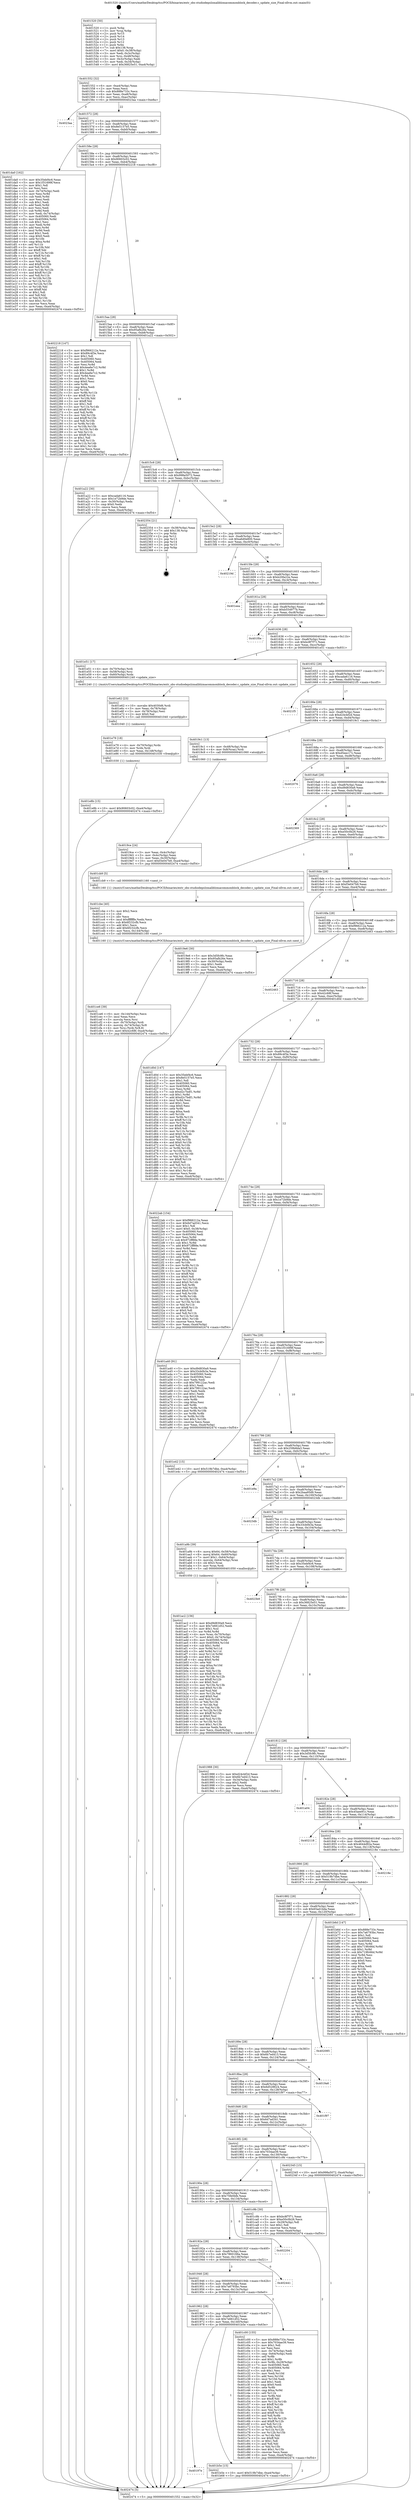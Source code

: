 digraph "0x401520" {
  label = "0x401520 (/mnt/c/Users/mathe/Desktop/tcc/POCII/binaries/extr_obs-studiodepslzmaliblzmacommonblock_decoder.c_update_size_Final-ollvm.out::main(0))"
  labelloc = "t"
  node[shape=record]

  Entry [label="",width=0.3,height=0.3,shape=circle,fillcolor=black,style=filled]
  "0x401552" [label="{
     0x401552 [32]\l
     | [instrs]\l
     &nbsp;&nbsp;0x401552 \<+6\>: mov -0xa4(%rbp),%eax\l
     &nbsp;&nbsp;0x401558 \<+2\>: mov %eax,%ecx\l
     &nbsp;&nbsp;0x40155a \<+6\>: sub $0x888e733c,%ecx\l
     &nbsp;&nbsp;0x401560 \<+6\>: mov %eax,-0xa8(%rbp)\l
     &nbsp;&nbsp;0x401566 \<+6\>: mov %ecx,-0xac(%rbp)\l
     &nbsp;&nbsp;0x40156c \<+6\>: je 00000000004023aa \<main+0xe8a\>\l
  }"]
  "0x4023aa" [label="{
     0x4023aa\l
  }", style=dashed]
  "0x401572" [label="{
     0x401572 [28]\l
     | [instrs]\l
     &nbsp;&nbsp;0x401572 \<+5\>: jmp 0000000000401577 \<main+0x57\>\l
     &nbsp;&nbsp;0x401577 \<+6\>: mov -0xa8(%rbp),%eax\l
     &nbsp;&nbsp;0x40157d \<+5\>: sub $0x8e5157e5,%eax\l
     &nbsp;&nbsp;0x401582 \<+6\>: mov %eax,-0xb0(%rbp)\l
     &nbsp;&nbsp;0x401588 \<+6\>: je 0000000000401da0 \<main+0x880\>\l
  }"]
  Exit [label="",width=0.3,height=0.3,shape=circle,fillcolor=black,style=filled,peripheries=2]
  "0x401da0" [label="{
     0x401da0 [162]\l
     | [instrs]\l
     &nbsp;&nbsp;0x401da0 \<+5\>: mov $0x35ebf4c6,%eax\l
     &nbsp;&nbsp;0x401da5 \<+5\>: mov $0x1f31699f,%ecx\l
     &nbsp;&nbsp;0x401daa \<+2\>: mov $0x1,%dl\l
     &nbsp;&nbsp;0x401dac \<+2\>: xor %esi,%esi\l
     &nbsp;&nbsp;0x401dae \<+3\>: mov -0x74(%rbp),%edi\l
     &nbsp;&nbsp;0x401db1 \<+3\>: mov %esi,%r8d\l
     &nbsp;&nbsp;0x401db4 \<+3\>: sub %edi,%r8d\l
     &nbsp;&nbsp;0x401db7 \<+2\>: mov %esi,%edi\l
     &nbsp;&nbsp;0x401db9 \<+3\>: sub $0x1,%edi\l
     &nbsp;&nbsp;0x401dbc \<+3\>: add %edi,%r8d\l
     &nbsp;&nbsp;0x401dbf \<+2\>: mov %esi,%edi\l
     &nbsp;&nbsp;0x401dc1 \<+3\>: sub %r8d,%edi\l
     &nbsp;&nbsp;0x401dc4 \<+3\>: mov %edi,-0x74(%rbp)\l
     &nbsp;&nbsp;0x401dc7 \<+7\>: mov 0x405060,%edi\l
     &nbsp;&nbsp;0x401dce \<+8\>: mov 0x405064,%r8d\l
     &nbsp;&nbsp;0x401dd6 \<+3\>: sub $0x1,%esi\l
     &nbsp;&nbsp;0x401dd9 \<+3\>: mov %edi,%r9d\l
     &nbsp;&nbsp;0x401ddc \<+3\>: add %esi,%r9d\l
     &nbsp;&nbsp;0x401ddf \<+4\>: imul %r9d,%edi\l
     &nbsp;&nbsp;0x401de3 \<+3\>: and $0x1,%edi\l
     &nbsp;&nbsp;0x401de6 \<+3\>: cmp $0x0,%edi\l
     &nbsp;&nbsp;0x401de9 \<+4\>: sete %r10b\l
     &nbsp;&nbsp;0x401ded \<+4\>: cmp $0xa,%r8d\l
     &nbsp;&nbsp;0x401df1 \<+4\>: setl %r11b\l
     &nbsp;&nbsp;0x401df5 \<+3\>: mov %r10b,%bl\l
     &nbsp;&nbsp;0x401df8 \<+3\>: xor $0xff,%bl\l
     &nbsp;&nbsp;0x401dfb \<+3\>: mov %r11b,%r14b\l
     &nbsp;&nbsp;0x401dfe \<+4\>: xor $0xff,%r14b\l
     &nbsp;&nbsp;0x401e02 \<+3\>: xor $0x1,%dl\l
     &nbsp;&nbsp;0x401e05 \<+3\>: mov %bl,%r15b\l
     &nbsp;&nbsp;0x401e08 \<+4\>: and $0xff,%r15b\l
     &nbsp;&nbsp;0x401e0c \<+3\>: and %dl,%r10b\l
     &nbsp;&nbsp;0x401e0f \<+3\>: mov %r14b,%r12b\l
     &nbsp;&nbsp;0x401e12 \<+4\>: and $0xff,%r12b\l
     &nbsp;&nbsp;0x401e16 \<+3\>: and %dl,%r11b\l
     &nbsp;&nbsp;0x401e19 \<+3\>: or %r10b,%r15b\l
     &nbsp;&nbsp;0x401e1c \<+3\>: or %r11b,%r12b\l
     &nbsp;&nbsp;0x401e1f \<+3\>: xor %r12b,%r15b\l
     &nbsp;&nbsp;0x401e22 \<+3\>: or %r14b,%bl\l
     &nbsp;&nbsp;0x401e25 \<+3\>: xor $0xff,%bl\l
     &nbsp;&nbsp;0x401e28 \<+3\>: or $0x1,%dl\l
     &nbsp;&nbsp;0x401e2b \<+2\>: and %dl,%bl\l
     &nbsp;&nbsp;0x401e2d \<+3\>: or %bl,%r15b\l
     &nbsp;&nbsp;0x401e30 \<+4\>: test $0x1,%r15b\l
     &nbsp;&nbsp;0x401e34 \<+3\>: cmovne %ecx,%eax\l
     &nbsp;&nbsp;0x401e37 \<+6\>: mov %eax,-0xa4(%rbp)\l
     &nbsp;&nbsp;0x401e3d \<+5\>: jmp 0000000000402474 \<main+0xf54\>\l
  }"]
  "0x40158e" [label="{
     0x40158e [28]\l
     | [instrs]\l
     &nbsp;&nbsp;0x40158e \<+5\>: jmp 0000000000401593 \<main+0x73\>\l
     &nbsp;&nbsp;0x401593 \<+6\>: mov -0xa8(%rbp),%eax\l
     &nbsp;&nbsp;0x401599 \<+5\>: sub $0x90603c02,%eax\l
     &nbsp;&nbsp;0x40159e \<+6\>: mov %eax,-0xb4(%rbp)\l
     &nbsp;&nbsp;0x4015a4 \<+6\>: je 0000000000402218 \<main+0xcf8\>\l
  }"]
  "0x401e8b" [label="{
     0x401e8b [15]\l
     | [instrs]\l
     &nbsp;&nbsp;0x401e8b \<+10\>: movl $0x90603c02,-0xa4(%rbp)\l
     &nbsp;&nbsp;0x401e95 \<+5\>: jmp 0000000000402474 \<main+0xf54\>\l
  }"]
  "0x402218" [label="{
     0x402218 [147]\l
     | [instrs]\l
     &nbsp;&nbsp;0x402218 \<+5\>: mov $0xf966212a,%eax\l
     &nbsp;&nbsp;0x40221d \<+5\>: mov $0x89c4f3e,%ecx\l
     &nbsp;&nbsp;0x402222 \<+2\>: mov $0x1,%dl\l
     &nbsp;&nbsp;0x402224 \<+7\>: mov 0x405060,%esi\l
     &nbsp;&nbsp;0x40222b \<+7\>: mov 0x405064,%edi\l
     &nbsp;&nbsp;0x402232 \<+3\>: mov %esi,%r8d\l
     &nbsp;&nbsp;0x402235 \<+7\>: add $0x4ea6e7c2,%r8d\l
     &nbsp;&nbsp;0x40223c \<+4\>: sub $0x1,%r8d\l
     &nbsp;&nbsp;0x402240 \<+7\>: sub $0x4ea6e7c2,%r8d\l
     &nbsp;&nbsp;0x402247 \<+4\>: imul %r8d,%esi\l
     &nbsp;&nbsp;0x40224b \<+3\>: and $0x1,%esi\l
     &nbsp;&nbsp;0x40224e \<+3\>: cmp $0x0,%esi\l
     &nbsp;&nbsp;0x402251 \<+4\>: sete %r9b\l
     &nbsp;&nbsp;0x402255 \<+3\>: cmp $0xa,%edi\l
     &nbsp;&nbsp;0x402258 \<+4\>: setl %r10b\l
     &nbsp;&nbsp;0x40225c \<+3\>: mov %r9b,%r11b\l
     &nbsp;&nbsp;0x40225f \<+4\>: xor $0xff,%r11b\l
     &nbsp;&nbsp;0x402263 \<+3\>: mov %r10b,%bl\l
     &nbsp;&nbsp;0x402266 \<+3\>: xor $0xff,%bl\l
     &nbsp;&nbsp;0x402269 \<+3\>: xor $0x1,%dl\l
     &nbsp;&nbsp;0x40226c \<+3\>: mov %r11b,%r14b\l
     &nbsp;&nbsp;0x40226f \<+4\>: and $0xff,%r14b\l
     &nbsp;&nbsp;0x402273 \<+3\>: and %dl,%r9b\l
     &nbsp;&nbsp;0x402276 \<+3\>: mov %bl,%r15b\l
     &nbsp;&nbsp;0x402279 \<+4\>: and $0xff,%r15b\l
     &nbsp;&nbsp;0x40227d \<+3\>: and %dl,%r10b\l
     &nbsp;&nbsp;0x402280 \<+3\>: or %r9b,%r14b\l
     &nbsp;&nbsp;0x402283 \<+3\>: or %r10b,%r15b\l
     &nbsp;&nbsp;0x402286 \<+3\>: xor %r15b,%r14b\l
     &nbsp;&nbsp;0x402289 \<+3\>: or %bl,%r11b\l
     &nbsp;&nbsp;0x40228c \<+4\>: xor $0xff,%r11b\l
     &nbsp;&nbsp;0x402290 \<+3\>: or $0x1,%dl\l
     &nbsp;&nbsp;0x402293 \<+3\>: and %dl,%r11b\l
     &nbsp;&nbsp;0x402296 \<+3\>: or %r11b,%r14b\l
     &nbsp;&nbsp;0x402299 \<+4\>: test $0x1,%r14b\l
     &nbsp;&nbsp;0x40229d \<+3\>: cmovne %ecx,%eax\l
     &nbsp;&nbsp;0x4022a0 \<+6\>: mov %eax,-0xa4(%rbp)\l
     &nbsp;&nbsp;0x4022a6 \<+5\>: jmp 0000000000402474 \<main+0xf54\>\l
  }"]
  "0x4015aa" [label="{
     0x4015aa [28]\l
     | [instrs]\l
     &nbsp;&nbsp;0x4015aa \<+5\>: jmp 00000000004015af \<main+0x8f\>\l
     &nbsp;&nbsp;0x4015af \<+6\>: mov -0xa8(%rbp),%eax\l
     &nbsp;&nbsp;0x4015b5 \<+5\>: sub $0x95afb26e,%eax\l
     &nbsp;&nbsp;0x4015ba \<+6\>: mov %eax,-0xb8(%rbp)\l
     &nbsp;&nbsp;0x4015c0 \<+6\>: je 0000000000401a22 \<main+0x502\>\l
  }"]
  "0x401e79" [label="{
     0x401e79 [18]\l
     | [instrs]\l
     &nbsp;&nbsp;0x401e79 \<+4\>: mov -0x70(%rbp),%rdx\l
     &nbsp;&nbsp;0x401e7d \<+3\>: mov %rdx,%rdi\l
     &nbsp;&nbsp;0x401e80 \<+6\>: mov %eax,-0x148(%rbp)\l
     &nbsp;&nbsp;0x401e86 \<+5\>: call 0000000000401030 \<free@plt\>\l
     | [calls]\l
     &nbsp;&nbsp;0x401030 \{1\} (unknown)\l
  }"]
  "0x401a22" [label="{
     0x401a22 [30]\l
     | [instrs]\l
     &nbsp;&nbsp;0x401a22 \<+5\>: mov $0xcada6116,%eax\l
     &nbsp;&nbsp;0x401a27 \<+5\>: mov $0x1e72b9de,%ecx\l
     &nbsp;&nbsp;0x401a2c \<+3\>: mov -0x30(%rbp),%edx\l
     &nbsp;&nbsp;0x401a2f \<+3\>: cmp $0x0,%edx\l
     &nbsp;&nbsp;0x401a32 \<+3\>: cmove %ecx,%eax\l
     &nbsp;&nbsp;0x401a35 \<+6\>: mov %eax,-0xa4(%rbp)\l
     &nbsp;&nbsp;0x401a3b \<+5\>: jmp 0000000000402474 \<main+0xf54\>\l
  }"]
  "0x4015c6" [label="{
     0x4015c6 [28]\l
     | [instrs]\l
     &nbsp;&nbsp;0x4015c6 \<+5\>: jmp 00000000004015cb \<main+0xab\>\l
     &nbsp;&nbsp;0x4015cb \<+6\>: mov -0xa8(%rbp),%eax\l
     &nbsp;&nbsp;0x4015d1 \<+5\>: sub $0x998a5072,%eax\l
     &nbsp;&nbsp;0x4015d6 \<+6\>: mov %eax,-0xbc(%rbp)\l
     &nbsp;&nbsp;0x4015dc \<+6\>: je 0000000000402354 \<main+0xe34\>\l
  }"]
  "0x401e62" [label="{
     0x401e62 [23]\l
     | [instrs]\l
     &nbsp;&nbsp;0x401e62 \<+10\>: movabs $0x4030d6,%rdi\l
     &nbsp;&nbsp;0x401e6c \<+3\>: mov %eax,-0x78(%rbp)\l
     &nbsp;&nbsp;0x401e6f \<+3\>: mov -0x78(%rbp),%esi\l
     &nbsp;&nbsp;0x401e72 \<+2\>: mov $0x0,%al\l
     &nbsp;&nbsp;0x401e74 \<+5\>: call 0000000000401040 \<printf@plt\>\l
     | [calls]\l
     &nbsp;&nbsp;0x401040 \{1\} (unknown)\l
  }"]
  "0x402354" [label="{
     0x402354 [21]\l
     | [instrs]\l
     &nbsp;&nbsp;0x402354 \<+3\>: mov -0x38(%rbp),%eax\l
     &nbsp;&nbsp;0x402357 \<+7\>: add $0x138,%rsp\l
     &nbsp;&nbsp;0x40235e \<+1\>: pop %rbx\l
     &nbsp;&nbsp;0x40235f \<+2\>: pop %r12\l
     &nbsp;&nbsp;0x402361 \<+2\>: pop %r13\l
     &nbsp;&nbsp;0x402363 \<+2\>: pop %r14\l
     &nbsp;&nbsp;0x402365 \<+2\>: pop %r15\l
     &nbsp;&nbsp;0x402367 \<+1\>: pop %rbp\l
     &nbsp;&nbsp;0x402368 \<+1\>: ret\l
  }"]
  "0x4015e2" [label="{
     0x4015e2 [28]\l
     | [instrs]\l
     &nbsp;&nbsp;0x4015e2 \<+5\>: jmp 00000000004015e7 \<main+0xc7\>\l
     &nbsp;&nbsp;0x4015e7 \<+6\>: mov -0xa8(%rbp),%eax\l
     &nbsp;&nbsp;0x4015ed \<+5\>: sub $0xa6d0e800,%eax\l
     &nbsp;&nbsp;0x4015f2 \<+6\>: mov %eax,-0xc0(%rbp)\l
     &nbsp;&nbsp;0x4015f8 \<+6\>: je 000000000040219d \<main+0xc7d\>\l
  }"]
  "0x401ce6" [label="{
     0x401ce6 [39]\l
     | [instrs]\l
     &nbsp;&nbsp;0x401ce6 \<+6\>: mov -0x144(%rbp),%ecx\l
     &nbsp;&nbsp;0x401cec \<+3\>: imul %eax,%ecx\l
     &nbsp;&nbsp;0x401cef \<+3\>: movslq %ecx,%rsi\l
     &nbsp;&nbsp;0x401cf2 \<+4\>: mov -0x70(%rbp),%rdi\l
     &nbsp;&nbsp;0x401cf6 \<+4\>: movslq -0x74(%rbp),%r8\l
     &nbsp;&nbsp;0x401cfa \<+4\>: mov %rsi,(%rdi,%r8,8)\l
     &nbsp;&nbsp;0x401cfe \<+10\>: movl $0x42c68f,-0xa4(%rbp)\l
     &nbsp;&nbsp;0x401d08 \<+5\>: jmp 0000000000402474 \<main+0xf54\>\l
  }"]
  "0x40219d" [label="{
     0x40219d\l
  }", style=dashed]
  "0x4015fe" [label="{
     0x4015fe [28]\l
     | [instrs]\l
     &nbsp;&nbsp;0x4015fe \<+5\>: jmp 0000000000401603 \<main+0xe3\>\l
     &nbsp;&nbsp;0x401603 \<+6\>: mov -0xa8(%rbp),%eax\l
     &nbsp;&nbsp;0x401609 \<+5\>: sub $0xb20fa22e,%eax\l
     &nbsp;&nbsp;0x40160e \<+6\>: mov %eax,-0xc4(%rbp)\l
     &nbsp;&nbsp;0x401614 \<+6\>: je 0000000000401eea \<main+0x9ca\>\l
  }"]
  "0x401cbe" [label="{
     0x401cbe [40]\l
     | [instrs]\l
     &nbsp;&nbsp;0x401cbe \<+5\>: mov $0x2,%ecx\l
     &nbsp;&nbsp;0x401cc3 \<+1\>: cltd\l
     &nbsp;&nbsp;0x401cc4 \<+2\>: idiv %ecx\l
     &nbsp;&nbsp;0x401cc6 \<+6\>: imul $0xfffffffe,%edx,%ecx\l
     &nbsp;&nbsp;0x401ccc \<+6\>: sub $0x6f232cfb,%ecx\l
     &nbsp;&nbsp;0x401cd2 \<+3\>: add $0x1,%ecx\l
     &nbsp;&nbsp;0x401cd5 \<+6\>: add $0x6f232cfb,%ecx\l
     &nbsp;&nbsp;0x401cdb \<+6\>: mov %ecx,-0x144(%rbp)\l
     &nbsp;&nbsp;0x401ce1 \<+5\>: call 0000000000401160 \<next_i\>\l
     | [calls]\l
     &nbsp;&nbsp;0x401160 \{1\} (/mnt/c/Users/mathe/Desktop/tcc/POCII/binaries/extr_obs-studiodepslzmaliblzmacommonblock_decoder.c_update_size_Final-ollvm.out::next_i)\l
  }"]
  "0x401eea" [label="{
     0x401eea\l
  }", style=dashed]
  "0x40161a" [label="{
     0x40161a [28]\l
     | [instrs]\l
     &nbsp;&nbsp;0x40161a \<+5\>: jmp 000000000040161f \<main+0xff\>\l
     &nbsp;&nbsp;0x40161f \<+6\>: mov -0xa8(%rbp),%eax\l
     &nbsp;&nbsp;0x401625 \<+5\>: sub $0xb554977b,%eax\l
     &nbsp;&nbsp;0x40162a \<+6\>: mov %eax,-0xc8(%rbp)\l
     &nbsp;&nbsp;0x401630 \<+6\>: je 0000000000401f0e \<main+0x9ee\>\l
  }"]
  "0x40197e" [label="{
     0x40197e\l
  }", style=dashed]
  "0x401f0e" [label="{
     0x401f0e\l
  }", style=dashed]
  "0x401636" [label="{
     0x401636 [28]\l
     | [instrs]\l
     &nbsp;&nbsp;0x401636 \<+5\>: jmp 000000000040163b \<main+0x11b\>\l
     &nbsp;&nbsp;0x40163b \<+6\>: mov -0xa8(%rbp),%eax\l
     &nbsp;&nbsp;0x401641 \<+5\>: sub $0xbc8f7f71,%eax\l
     &nbsp;&nbsp;0x401646 \<+6\>: mov %eax,-0xcc(%rbp)\l
     &nbsp;&nbsp;0x40164c \<+6\>: je 0000000000401e51 \<main+0x931\>\l
  }"]
  "0x401b5e" [label="{
     0x401b5e [15]\l
     | [instrs]\l
     &nbsp;&nbsp;0x401b5e \<+10\>: movl $0x519b7dbe,-0xa4(%rbp)\l
     &nbsp;&nbsp;0x401b68 \<+5\>: jmp 0000000000402474 \<main+0xf54\>\l
  }"]
  "0x401e51" [label="{
     0x401e51 [17]\l
     | [instrs]\l
     &nbsp;&nbsp;0x401e51 \<+4\>: mov -0x70(%rbp),%rdi\l
     &nbsp;&nbsp;0x401e55 \<+4\>: mov -0x58(%rbp),%rsi\l
     &nbsp;&nbsp;0x401e59 \<+4\>: mov -0x60(%rbp),%rdx\l
     &nbsp;&nbsp;0x401e5d \<+5\>: call 0000000000401240 \<update_size\>\l
     | [calls]\l
     &nbsp;&nbsp;0x401240 \{1\} (/mnt/c/Users/mathe/Desktop/tcc/POCII/binaries/extr_obs-studiodepslzmaliblzmacommonblock_decoder.c_update_size_Final-ollvm.out::update_size)\l
  }"]
  "0x401652" [label="{
     0x401652 [28]\l
     | [instrs]\l
     &nbsp;&nbsp;0x401652 \<+5\>: jmp 0000000000401657 \<main+0x137\>\l
     &nbsp;&nbsp;0x401657 \<+6\>: mov -0xa8(%rbp),%eax\l
     &nbsp;&nbsp;0x40165d \<+5\>: sub $0xcada6116,%eax\l
     &nbsp;&nbsp;0x401662 \<+6\>: mov %eax,-0xd0(%rbp)\l
     &nbsp;&nbsp;0x401668 \<+6\>: je 00000000004021f5 \<main+0xcd5\>\l
  }"]
  "0x401962" [label="{
     0x401962 [28]\l
     | [instrs]\l
     &nbsp;&nbsp;0x401962 \<+5\>: jmp 0000000000401967 \<main+0x447\>\l
     &nbsp;&nbsp;0x401967 \<+6\>: mov -0xa8(%rbp),%eax\l
     &nbsp;&nbsp;0x40196d \<+5\>: sub $0x7e661d52,%eax\l
     &nbsp;&nbsp;0x401972 \<+6\>: mov %eax,-0x140(%rbp)\l
     &nbsp;&nbsp;0x401978 \<+6\>: je 0000000000401b5e \<main+0x63e\>\l
  }"]
  "0x4021f5" [label="{
     0x4021f5\l
  }", style=dashed]
  "0x40166e" [label="{
     0x40166e [28]\l
     | [instrs]\l
     &nbsp;&nbsp;0x40166e \<+5\>: jmp 0000000000401673 \<main+0x153\>\l
     &nbsp;&nbsp;0x401673 \<+6\>: mov -0xa8(%rbp),%eax\l
     &nbsp;&nbsp;0x401679 \<+5\>: sub $0xd24cbf2d,%eax\l
     &nbsp;&nbsp;0x40167e \<+6\>: mov %eax,-0xd4(%rbp)\l
     &nbsp;&nbsp;0x401684 \<+6\>: je 00000000004019c1 \<main+0x4a1\>\l
  }"]
  "0x401c00" [label="{
     0x401c00 [155]\l
     | [instrs]\l
     &nbsp;&nbsp;0x401c00 \<+5\>: mov $0x888e733c,%eax\l
     &nbsp;&nbsp;0x401c05 \<+5\>: mov $0x7034ae39,%ecx\l
     &nbsp;&nbsp;0x401c0a \<+2\>: mov $0x1,%dl\l
     &nbsp;&nbsp;0x401c0c \<+2\>: xor %esi,%esi\l
     &nbsp;&nbsp;0x401c0e \<+3\>: mov -0x74(%rbp),%edi\l
     &nbsp;&nbsp;0x401c11 \<+3\>: cmp -0x64(%rbp),%edi\l
     &nbsp;&nbsp;0x401c14 \<+4\>: setl %r8b\l
     &nbsp;&nbsp;0x401c18 \<+4\>: and $0x1,%r8b\l
     &nbsp;&nbsp;0x401c1c \<+4\>: mov %r8b,-0x29(%rbp)\l
     &nbsp;&nbsp;0x401c20 \<+7\>: mov 0x405060,%edi\l
     &nbsp;&nbsp;0x401c27 \<+8\>: mov 0x405064,%r9d\l
     &nbsp;&nbsp;0x401c2f \<+3\>: sub $0x1,%esi\l
     &nbsp;&nbsp;0x401c32 \<+3\>: mov %edi,%r10d\l
     &nbsp;&nbsp;0x401c35 \<+3\>: add %esi,%r10d\l
     &nbsp;&nbsp;0x401c38 \<+4\>: imul %r10d,%edi\l
     &nbsp;&nbsp;0x401c3c \<+3\>: and $0x1,%edi\l
     &nbsp;&nbsp;0x401c3f \<+3\>: cmp $0x0,%edi\l
     &nbsp;&nbsp;0x401c42 \<+4\>: sete %r8b\l
     &nbsp;&nbsp;0x401c46 \<+4\>: cmp $0xa,%r9d\l
     &nbsp;&nbsp;0x401c4a \<+4\>: setl %r11b\l
     &nbsp;&nbsp;0x401c4e \<+3\>: mov %r8b,%bl\l
     &nbsp;&nbsp;0x401c51 \<+3\>: xor $0xff,%bl\l
     &nbsp;&nbsp;0x401c54 \<+3\>: mov %r11b,%r14b\l
     &nbsp;&nbsp;0x401c57 \<+4\>: xor $0xff,%r14b\l
     &nbsp;&nbsp;0x401c5b \<+3\>: xor $0x1,%dl\l
     &nbsp;&nbsp;0x401c5e \<+3\>: mov %bl,%r15b\l
     &nbsp;&nbsp;0x401c61 \<+4\>: and $0xff,%r15b\l
     &nbsp;&nbsp;0x401c65 \<+3\>: and %dl,%r8b\l
     &nbsp;&nbsp;0x401c68 \<+3\>: mov %r14b,%r12b\l
     &nbsp;&nbsp;0x401c6b \<+4\>: and $0xff,%r12b\l
     &nbsp;&nbsp;0x401c6f \<+3\>: and %dl,%r11b\l
     &nbsp;&nbsp;0x401c72 \<+3\>: or %r8b,%r15b\l
     &nbsp;&nbsp;0x401c75 \<+3\>: or %r11b,%r12b\l
     &nbsp;&nbsp;0x401c78 \<+3\>: xor %r12b,%r15b\l
     &nbsp;&nbsp;0x401c7b \<+3\>: or %r14b,%bl\l
     &nbsp;&nbsp;0x401c7e \<+3\>: xor $0xff,%bl\l
     &nbsp;&nbsp;0x401c81 \<+3\>: or $0x1,%dl\l
     &nbsp;&nbsp;0x401c84 \<+2\>: and %dl,%bl\l
     &nbsp;&nbsp;0x401c86 \<+3\>: or %bl,%r15b\l
     &nbsp;&nbsp;0x401c89 \<+4\>: test $0x1,%r15b\l
     &nbsp;&nbsp;0x401c8d \<+3\>: cmovne %ecx,%eax\l
     &nbsp;&nbsp;0x401c90 \<+6\>: mov %eax,-0xa4(%rbp)\l
     &nbsp;&nbsp;0x401c96 \<+5\>: jmp 0000000000402474 \<main+0xf54\>\l
  }"]
  "0x4019c1" [label="{
     0x4019c1 [13]\l
     | [instrs]\l
     &nbsp;&nbsp;0x4019c1 \<+4\>: mov -0x48(%rbp),%rax\l
     &nbsp;&nbsp;0x4019c5 \<+4\>: mov 0x8(%rax),%rdi\l
     &nbsp;&nbsp;0x4019c9 \<+5\>: call 0000000000401060 \<atoi@plt\>\l
     | [calls]\l
     &nbsp;&nbsp;0x401060 \{1\} (unknown)\l
  }"]
  "0x40168a" [label="{
     0x40168a [28]\l
     | [instrs]\l
     &nbsp;&nbsp;0x40168a \<+5\>: jmp 000000000040168f \<main+0x16f\>\l
     &nbsp;&nbsp;0x40168f \<+6\>: mov -0xa8(%rbp),%eax\l
     &nbsp;&nbsp;0x401695 \<+5\>: sub $0xd5eec17c,%eax\l
     &nbsp;&nbsp;0x40169a \<+6\>: mov %eax,-0xd8(%rbp)\l
     &nbsp;&nbsp;0x4016a0 \<+6\>: je 0000000000402076 \<main+0xb56\>\l
  }"]
  "0x401946" [label="{
     0x401946 [28]\l
     | [instrs]\l
     &nbsp;&nbsp;0x401946 \<+5\>: jmp 000000000040194b \<main+0x42b\>\l
     &nbsp;&nbsp;0x40194b \<+6\>: mov -0xa8(%rbp),%eax\l
     &nbsp;&nbsp;0x401951 \<+5\>: sub $0x7a6793bc,%eax\l
     &nbsp;&nbsp;0x401956 \<+6\>: mov %eax,-0x13c(%rbp)\l
     &nbsp;&nbsp;0x40195c \<+6\>: je 0000000000401c00 \<main+0x6e0\>\l
  }"]
  "0x402076" [label="{
     0x402076\l
  }", style=dashed]
  "0x4016a6" [label="{
     0x4016a6 [28]\l
     | [instrs]\l
     &nbsp;&nbsp;0x4016a6 \<+5\>: jmp 00000000004016ab \<main+0x18b\>\l
     &nbsp;&nbsp;0x4016ab \<+6\>: mov -0xa8(%rbp),%eax\l
     &nbsp;&nbsp;0x4016b1 \<+5\>: sub $0xd9d830a9,%eax\l
     &nbsp;&nbsp;0x4016b6 \<+6\>: mov %eax,-0xdc(%rbp)\l
     &nbsp;&nbsp;0x4016bc \<+6\>: je 0000000000402369 \<main+0xe49\>\l
  }"]
  "0x402441" [label="{
     0x402441\l
  }", style=dashed]
  "0x402369" [label="{
     0x402369\l
  }", style=dashed]
  "0x4016c2" [label="{
     0x4016c2 [28]\l
     | [instrs]\l
     &nbsp;&nbsp;0x4016c2 \<+5\>: jmp 00000000004016c7 \<main+0x1a7\>\l
     &nbsp;&nbsp;0x4016c7 \<+6\>: mov -0xa8(%rbp),%eax\l
     &nbsp;&nbsp;0x4016cd \<+5\>: sub $0xe50c0b26,%eax\l
     &nbsp;&nbsp;0x4016d2 \<+6\>: mov %eax,-0xe0(%rbp)\l
     &nbsp;&nbsp;0x4016d8 \<+6\>: je 0000000000401cb9 \<main+0x799\>\l
  }"]
  "0x40192a" [label="{
     0x40192a [28]\l
     | [instrs]\l
     &nbsp;&nbsp;0x40192a \<+5\>: jmp 000000000040192f \<main+0x40f\>\l
     &nbsp;&nbsp;0x40192f \<+6\>: mov -0xa8(%rbp),%eax\l
     &nbsp;&nbsp;0x401935 \<+5\>: sub $0x7860166a,%eax\l
     &nbsp;&nbsp;0x40193a \<+6\>: mov %eax,-0x138(%rbp)\l
     &nbsp;&nbsp;0x401940 \<+6\>: je 0000000000402441 \<main+0xf21\>\l
  }"]
  "0x401cb9" [label="{
     0x401cb9 [5]\l
     | [instrs]\l
     &nbsp;&nbsp;0x401cb9 \<+5\>: call 0000000000401160 \<next_i\>\l
     | [calls]\l
     &nbsp;&nbsp;0x401160 \{1\} (/mnt/c/Users/mathe/Desktop/tcc/POCII/binaries/extr_obs-studiodepslzmaliblzmacommonblock_decoder.c_update_size_Final-ollvm.out::next_i)\l
  }"]
  "0x4016de" [label="{
     0x4016de [28]\l
     | [instrs]\l
     &nbsp;&nbsp;0x4016de \<+5\>: jmp 00000000004016e3 \<main+0x1c3\>\l
     &nbsp;&nbsp;0x4016e3 \<+6\>: mov -0xa8(%rbp),%eax\l
     &nbsp;&nbsp;0x4016e9 \<+5\>: sub $0xf3e047b9,%eax\l
     &nbsp;&nbsp;0x4016ee \<+6\>: mov %eax,-0xe4(%rbp)\l
     &nbsp;&nbsp;0x4016f4 \<+6\>: je 00000000004019e6 \<main+0x4c6\>\l
  }"]
  "0x402204" [label="{
     0x402204\l
  }", style=dashed]
  "0x4019e6" [label="{
     0x4019e6 [30]\l
     | [instrs]\l
     &nbsp;&nbsp;0x4019e6 \<+5\>: mov $0x3d5fc9fc,%eax\l
     &nbsp;&nbsp;0x4019eb \<+5\>: mov $0x95afb26e,%ecx\l
     &nbsp;&nbsp;0x4019f0 \<+3\>: mov -0x30(%rbp),%edx\l
     &nbsp;&nbsp;0x4019f3 \<+3\>: cmp $0x1,%edx\l
     &nbsp;&nbsp;0x4019f6 \<+3\>: cmovl %ecx,%eax\l
     &nbsp;&nbsp;0x4019f9 \<+6\>: mov %eax,-0xa4(%rbp)\l
     &nbsp;&nbsp;0x4019ff \<+5\>: jmp 0000000000402474 \<main+0xf54\>\l
  }"]
  "0x4016fa" [label="{
     0x4016fa [28]\l
     | [instrs]\l
     &nbsp;&nbsp;0x4016fa \<+5\>: jmp 00000000004016ff \<main+0x1df\>\l
     &nbsp;&nbsp;0x4016ff \<+6\>: mov -0xa8(%rbp),%eax\l
     &nbsp;&nbsp;0x401705 \<+5\>: sub $0xf966212a,%eax\l
     &nbsp;&nbsp;0x40170a \<+6\>: mov %eax,-0xe8(%rbp)\l
     &nbsp;&nbsp;0x401710 \<+6\>: je 0000000000402463 \<main+0xf43\>\l
  }"]
  "0x40190e" [label="{
     0x40190e [28]\l
     | [instrs]\l
     &nbsp;&nbsp;0x40190e \<+5\>: jmp 0000000000401913 \<main+0x3f3\>\l
     &nbsp;&nbsp;0x401913 \<+6\>: mov -0xa8(%rbp),%eax\l
     &nbsp;&nbsp;0x401919 \<+5\>: sub $0x75fe0bfe,%eax\l
     &nbsp;&nbsp;0x40191e \<+6\>: mov %eax,-0x134(%rbp)\l
     &nbsp;&nbsp;0x401924 \<+6\>: je 0000000000402204 \<main+0xce4\>\l
  }"]
  "0x402463" [label="{
     0x402463\l
  }", style=dashed]
  "0x401716" [label="{
     0x401716 [28]\l
     | [instrs]\l
     &nbsp;&nbsp;0x401716 \<+5\>: jmp 000000000040171b \<main+0x1fb\>\l
     &nbsp;&nbsp;0x40171b \<+6\>: mov -0xa8(%rbp),%eax\l
     &nbsp;&nbsp;0x401721 \<+5\>: sub $0x42c68f,%eax\l
     &nbsp;&nbsp;0x401726 \<+6\>: mov %eax,-0xec(%rbp)\l
     &nbsp;&nbsp;0x40172c \<+6\>: je 0000000000401d0d \<main+0x7ed\>\l
  }"]
  "0x401c9b" [label="{
     0x401c9b [30]\l
     | [instrs]\l
     &nbsp;&nbsp;0x401c9b \<+5\>: mov $0xbc8f7f71,%eax\l
     &nbsp;&nbsp;0x401ca0 \<+5\>: mov $0xe50c0b26,%ecx\l
     &nbsp;&nbsp;0x401ca5 \<+3\>: mov -0x29(%rbp),%dl\l
     &nbsp;&nbsp;0x401ca8 \<+3\>: test $0x1,%dl\l
     &nbsp;&nbsp;0x401cab \<+3\>: cmovne %ecx,%eax\l
     &nbsp;&nbsp;0x401cae \<+6\>: mov %eax,-0xa4(%rbp)\l
     &nbsp;&nbsp;0x401cb4 \<+5\>: jmp 0000000000402474 \<main+0xf54\>\l
  }"]
  "0x401d0d" [label="{
     0x401d0d [147]\l
     | [instrs]\l
     &nbsp;&nbsp;0x401d0d \<+5\>: mov $0x35ebf4c6,%eax\l
     &nbsp;&nbsp;0x401d12 \<+5\>: mov $0x8e5157e5,%ecx\l
     &nbsp;&nbsp;0x401d17 \<+2\>: mov $0x1,%dl\l
     &nbsp;&nbsp;0x401d19 \<+7\>: mov 0x405060,%esi\l
     &nbsp;&nbsp;0x401d20 \<+7\>: mov 0x405064,%edi\l
     &nbsp;&nbsp;0x401d27 \<+3\>: mov %esi,%r8d\l
     &nbsp;&nbsp;0x401d2a \<+7\>: sub $0xd2c7bdf1,%r8d\l
     &nbsp;&nbsp;0x401d31 \<+4\>: sub $0x1,%r8d\l
     &nbsp;&nbsp;0x401d35 \<+7\>: add $0xd2c7bdf1,%r8d\l
     &nbsp;&nbsp;0x401d3c \<+4\>: imul %r8d,%esi\l
     &nbsp;&nbsp;0x401d40 \<+3\>: and $0x1,%esi\l
     &nbsp;&nbsp;0x401d43 \<+3\>: cmp $0x0,%esi\l
     &nbsp;&nbsp;0x401d46 \<+4\>: sete %r9b\l
     &nbsp;&nbsp;0x401d4a \<+3\>: cmp $0xa,%edi\l
     &nbsp;&nbsp;0x401d4d \<+4\>: setl %r10b\l
     &nbsp;&nbsp;0x401d51 \<+3\>: mov %r9b,%r11b\l
     &nbsp;&nbsp;0x401d54 \<+4\>: xor $0xff,%r11b\l
     &nbsp;&nbsp;0x401d58 \<+3\>: mov %r10b,%bl\l
     &nbsp;&nbsp;0x401d5b \<+3\>: xor $0xff,%bl\l
     &nbsp;&nbsp;0x401d5e \<+3\>: xor $0x0,%dl\l
     &nbsp;&nbsp;0x401d61 \<+3\>: mov %r11b,%r14b\l
     &nbsp;&nbsp;0x401d64 \<+4\>: and $0x0,%r14b\l
     &nbsp;&nbsp;0x401d68 \<+3\>: and %dl,%r9b\l
     &nbsp;&nbsp;0x401d6b \<+3\>: mov %bl,%r15b\l
     &nbsp;&nbsp;0x401d6e \<+4\>: and $0x0,%r15b\l
     &nbsp;&nbsp;0x401d72 \<+3\>: and %dl,%r10b\l
     &nbsp;&nbsp;0x401d75 \<+3\>: or %r9b,%r14b\l
     &nbsp;&nbsp;0x401d78 \<+3\>: or %r10b,%r15b\l
     &nbsp;&nbsp;0x401d7b \<+3\>: xor %r15b,%r14b\l
     &nbsp;&nbsp;0x401d7e \<+3\>: or %bl,%r11b\l
     &nbsp;&nbsp;0x401d81 \<+4\>: xor $0xff,%r11b\l
     &nbsp;&nbsp;0x401d85 \<+3\>: or $0x0,%dl\l
     &nbsp;&nbsp;0x401d88 \<+3\>: and %dl,%r11b\l
     &nbsp;&nbsp;0x401d8b \<+3\>: or %r11b,%r14b\l
     &nbsp;&nbsp;0x401d8e \<+4\>: test $0x1,%r14b\l
     &nbsp;&nbsp;0x401d92 \<+3\>: cmovne %ecx,%eax\l
     &nbsp;&nbsp;0x401d95 \<+6\>: mov %eax,-0xa4(%rbp)\l
     &nbsp;&nbsp;0x401d9b \<+5\>: jmp 0000000000402474 \<main+0xf54\>\l
  }"]
  "0x401732" [label="{
     0x401732 [28]\l
     | [instrs]\l
     &nbsp;&nbsp;0x401732 \<+5\>: jmp 0000000000401737 \<main+0x217\>\l
     &nbsp;&nbsp;0x401737 \<+6\>: mov -0xa8(%rbp),%eax\l
     &nbsp;&nbsp;0x40173d \<+5\>: sub $0x89c4f3e,%eax\l
     &nbsp;&nbsp;0x401742 \<+6\>: mov %eax,-0xf0(%rbp)\l
     &nbsp;&nbsp;0x401748 \<+6\>: je 00000000004022ab \<main+0xd8b\>\l
  }"]
  "0x4018f2" [label="{
     0x4018f2 [28]\l
     | [instrs]\l
     &nbsp;&nbsp;0x4018f2 \<+5\>: jmp 00000000004018f7 \<main+0x3d7\>\l
     &nbsp;&nbsp;0x4018f7 \<+6\>: mov -0xa8(%rbp),%eax\l
     &nbsp;&nbsp;0x4018fd \<+5\>: sub $0x7034ae39,%eax\l
     &nbsp;&nbsp;0x401902 \<+6\>: mov %eax,-0x130(%rbp)\l
     &nbsp;&nbsp;0x401908 \<+6\>: je 0000000000401c9b \<main+0x77b\>\l
  }"]
  "0x4022ab" [label="{
     0x4022ab [154]\l
     | [instrs]\l
     &nbsp;&nbsp;0x4022ab \<+5\>: mov $0xf966212a,%eax\l
     &nbsp;&nbsp;0x4022b0 \<+5\>: mov $0x6d7ad341,%ecx\l
     &nbsp;&nbsp;0x4022b5 \<+2\>: mov $0x1,%dl\l
     &nbsp;&nbsp;0x4022b7 \<+7\>: movl $0x0,-0x38(%rbp)\l
     &nbsp;&nbsp;0x4022be \<+7\>: mov 0x405060,%esi\l
     &nbsp;&nbsp;0x4022c5 \<+7\>: mov 0x405064,%edi\l
     &nbsp;&nbsp;0x4022cc \<+3\>: mov %esi,%r8d\l
     &nbsp;&nbsp;0x4022cf \<+7\>: sub $0x972ff88e,%r8d\l
     &nbsp;&nbsp;0x4022d6 \<+4\>: sub $0x1,%r8d\l
     &nbsp;&nbsp;0x4022da \<+7\>: add $0x972ff88e,%r8d\l
     &nbsp;&nbsp;0x4022e1 \<+4\>: imul %r8d,%esi\l
     &nbsp;&nbsp;0x4022e5 \<+3\>: and $0x1,%esi\l
     &nbsp;&nbsp;0x4022e8 \<+3\>: cmp $0x0,%esi\l
     &nbsp;&nbsp;0x4022eb \<+4\>: sete %r9b\l
     &nbsp;&nbsp;0x4022ef \<+3\>: cmp $0xa,%edi\l
     &nbsp;&nbsp;0x4022f2 \<+4\>: setl %r10b\l
     &nbsp;&nbsp;0x4022f6 \<+3\>: mov %r9b,%r11b\l
     &nbsp;&nbsp;0x4022f9 \<+4\>: xor $0xff,%r11b\l
     &nbsp;&nbsp;0x4022fd \<+3\>: mov %r10b,%bl\l
     &nbsp;&nbsp;0x402300 \<+3\>: xor $0xff,%bl\l
     &nbsp;&nbsp;0x402303 \<+3\>: xor $0x0,%dl\l
     &nbsp;&nbsp;0x402306 \<+3\>: mov %r11b,%r14b\l
     &nbsp;&nbsp;0x402309 \<+4\>: and $0x0,%r14b\l
     &nbsp;&nbsp;0x40230d \<+3\>: and %dl,%r9b\l
     &nbsp;&nbsp;0x402310 \<+3\>: mov %bl,%r15b\l
     &nbsp;&nbsp;0x402313 \<+4\>: and $0x0,%r15b\l
     &nbsp;&nbsp;0x402317 \<+3\>: and %dl,%r10b\l
     &nbsp;&nbsp;0x40231a \<+3\>: or %r9b,%r14b\l
     &nbsp;&nbsp;0x40231d \<+3\>: or %r10b,%r15b\l
     &nbsp;&nbsp;0x402320 \<+3\>: xor %r15b,%r14b\l
     &nbsp;&nbsp;0x402323 \<+3\>: or %bl,%r11b\l
     &nbsp;&nbsp;0x402326 \<+4\>: xor $0xff,%r11b\l
     &nbsp;&nbsp;0x40232a \<+3\>: or $0x0,%dl\l
     &nbsp;&nbsp;0x40232d \<+3\>: and %dl,%r11b\l
     &nbsp;&nbsp;0x402330 \<+3\>: or %r11b,%r14b\l
     &nbsp;&nbsp;0x402333 \<+4\>: test $0x1,%r14b\l
     &nbsp;&nbsp;0x402337 \<+3\>: cmovne %ecx,%eax\l
     &nbsp;&nbsp;0x40233a \<+6\>: mov %eax,-0xa4(%rbp)\l
     &nbsp;&nbsp;0x402340 \<+5\>: jmp 0000000000402474 \<main+0xf54\>\l
  }"]
  "0x40174e" [label="{
     0x40174e [28]\l
     | [instrs]\l
     &nbsp;&nbsp;0x40174e \<+5\>: jmp 0000000000401753 \<main+0x233\>\l
     &nbsp;&nbsp;0x401753 \<+6\>: mov -0xa8(%rbp),%eax\l
     &nbsp;&nbsp;0x401759 \<+5\>: sub $0x1e72b9de,%eax\l
     &nbsp;&nbsp;0x40175e \<+6\>: mov %eax,-0xf4(%rbp)\l
     &nbsp;&nbsp;0x401764 \<+6\>: je 0000000000401a40 \<main+0x520\>\l
  }"]
  "0x402345" [label="{
     0x402345 [15]\l
     | [instrs]\l
     &nbsp;&nbsp;0x402345 \<+10\>: movl $0x998a5072,-0xa4(%rbp)\l
     &nbsp;&nbsp;0x40234f \<+5\>: jmp 0000000000402474 \<main+0xf54\>\l
  }"]
  "0x401a40" [label="{
     0x401a40 [91]\l
     | [instrs]\l
     &nbsp;&nbsp;0x401a40 \<+5\>: mov $0xd9d830a9,%eax\l
     &nbsp;&nbsp;0x401a45 \<+5\>: mov $0x33cb0b3a,%ecx\l
     &nbsp;&nbsp;0x401a4a \<+7\>: mov 0x405060,%edx\l
     &nbsp;&nbsp;0x401a51 \<+7\>: mov 0x405064,%esi\l
     &nbsp;&nbsp;0x401a58 \<+2\>: mov %edx,%edi\l
     &nbsp;&nbsp;0x401a5a \<+6\>: sub $0x799122ac,%edi\l
     &nbsp;&nbsp;0x401a60 \<+3\>: sub $0x1,%edi\l
     &nbsp;&nbsp;0x401a63 \<+6\>: add $0x799122ac,%edi\l
     &nbsp;&nbsp;0x401a69 \<+3\>: imul %edi,%edx\l
     &nbsp;&nbsp;0x401a6c \<+3\>: and $0x1,%edx\l
     &nbsp;&nbsp;0x401a6f \<+3\>: cmp $0x0,%edx\l
     &nbsp;&nbsp;0x401a72 \<+4\>: sete %r8b\l
     &nbsp;&nbsp;0x401a76 \<+3\>: cmp $0xa,%esi\l
     &nbsp;&nbsp;0x401a79 \<+4\>: setl %r9b\l
     &nbsp;&nbsp;0x401a7d \<+3\>: mov %r8b,%r10b\l
     &nbsp;&nbsp;0x401a80 \<+3\>: and %r9b,%r10b\l
     &nbsp;&nbsp;0x401a83 \<+3\>: xor %r9b,%r8b\l
     &nbsp;&nbsp;0x401a86 \<+3\>: or %r8b,%r10b\l
     &nbsp;&nbsp;0x401a89 \<+4\>: test $0x1,%r10b\l
     &nbsp;&nbsp;0x401a8d \<+3\>: cmovne %ecx,%eax\l
     &nbsp;&nbsp;0x401a90 \<+6\>: mov %eax,-0xa4(%rbp)\l
     &nbsp;&nbsp;0x401a96 \<+5\>: jmp 0000000000402474 \<main+0xf54\>\l
  }"]
  "0x40176a" [label="{
     0x40176a [28]\l
     | [instrs]\l
     &nbsp;&nbsp;0x40176a \<+5\>: jmp 000000000040176f \<main+0x24f\>\l
     &nbsp;&nbsp;0x40176f \<+6\>: mov -0xa8(%rbp),%eax\l
     &nbsp;&nbsp;0x401775 \<+5\>: sub $0x1f31699f,%eax\l
     &nbsp;&nbsp;0x40177a \<+6\>: mov %eax,-0xf8(%rbp)\l
     &nbsp;&nbsp;0x401780 \<+6\>: je 0000000000401e42 \<main+0x922\>\l
  }"]
  "0x4018d6" [label="{
     0x4018d6 [28]\l
     | [instrs]\l
     &nbsp;&nbsp;0x4018d6 \<+5\>: jmp 00000000004018db \<main+0x3bb\>\l
     &nbsp;&nbsp;0x4018db \<+6\>: mov -0xa8(%rbp),%eax\l
     &nbsp;&nbsp;0x4018e1 \<+5\>: sub $0x6d7ad341,%eax\l
     &nbsp;&nbsp;0x4018e6 \<+6\>: mov %eax,-0x12c(%rbp)\l
     &nbsp;&nbsp;0x4018ec \<+6\>: je 0000000000402345 \<main+0xe25\>\l
  }"]
  "0x401e42" [label="{
     0x401e42 [15]\l
     | [instrs]\l
     &nbsp;&nbsp;0x401e42 \<+10\>: movl $0x519b7dbe,-0xa4(%rbp)\l
     &nbsp;&nbsp;0x401e4c \<+5\>: jmp 0000000000402474 \<main+0xf54\>\l
  }"]
  "0x401786" [label="{
     0x401786 [28]\l
     | [instrs]\l
     &nbsp;&nbsp;0x401786 \<+5\>: jmp 000000000040178b \<main+0x26b\>\l
     &nbsp;&nbsp;0x40178b \<+6\>: mov -0xa8(%rbp),%eax\l
     &nbsp;&nbsp;0x401791 \<+5\>: sub $0x259b8da3,%eax\l
     &nbsp;&nbsp;0x401796 \<+6\>: mov %eax,-0xfc(%rbp)\l
     &nbsp;&nbsp;0x40179c \<+6\>: je 0000000000401e9a \<main+0x97a\>\l
  }"]
  "0x401f97" [label="{
     0x401f97\l
  }", style=dashed]
  "0x401e9a" [label="{
     0x401e9a\l
  }", style=dashed]
  "0x4017a2" [label="{
     0x4017a2 [28]\l
     | [instrs]\l
     &nbsp;&nbsp;0x4017a2 \<+5\>: jmp 00000000004017a7 \<main+0x287\>\l
     &nbsp;&nbsp;0x4017a7 \<+6\>: mov -0xa8(%rbp),%eax\l
     &nbsp;&nbsp;0x4017ad \<+5\>: sub $0x2baa95d9,%eax\l
     &nbsp;&nbsp;0x4017b2 \<+6\>: mov %eax,-0x100(%rbp)\l
     &nbsp;&nbsp;0x4017b8 \<+6\>: je 00000000004023db \<main+0xebb\>\l
  }"]
  "0x4018ba" [label="{
     0x4018ba [28]\l
     | [instrs]\l
     &nbsp;&nbsp;0x4018ba \<+5\>: jmp 00000000004018bf \<main+0x39f\>\l
     &nbsp;&nbsp;0x4018bf \<+6\>: mov -0xa8(%rbp),%eax\l
     &nbsp;&nbsp;0x4018c5 \<+5\>: sub $0x6d528624,%eax\l
     &nbsp;&nbsp;0x4018ca \<+6\>: mov %eax,-0x128(%rbp)\l
     &nbsp;&nbsp;0x4018d0 \<+6\>: je 0000000000401f97 \<main+0xa77\>\l
  }"]
  "0x4023db" [label="{
     0x4023db\l
  }", style=dashed]
  "0x4017be" [label="{
     0x4017be [28]\l
     | [instrs]\l
     &nbsp;&nbsp;0x4017be \<+5\>: jmp 00000000004017c3 \<main+0x2a3\>\l
     &nbsp;&nbsp;0x4017c3 \<+6\>: mov -0xa8(%rbp),%eax\l
     &nbsp;&nbsp;0x4017c9 \<+5\>: sub $0x33cb0b3a,%eax\l
     &nbsp;&nbsp;0x4017ce \<+6\>: mov %eax,-0x104(%rbp)\l
     &nbsp;&nbsp;0x4017d4 \<+6\>: je 0000000000401a9b \<main+0x57b\>\l
  }"]
  "0x4019a6" [label="{
     0x4019a6\l
  }", style=dashed]
  "0x401a9b" [label="{
     0x401a9b [39]\l
     | [instrs]\l
     &nbsp;&nbsp;0x401a9b \<+8\>: movq $0x64,-0x58(%rbp)\l
     &nbsp;&nbsp;0x401aa3 \<+8\>: movq $0x64,-0x60(%rbp)\l
     &nbsp;&nbsp;0x401aab \<+7\>: movl $0x1,-0x64(%rbp)\l
     &nbsp;&nbsp;0x401ab2 \<+4\>: movslq -0x64(%rbp),%rax\l
     &nbsp;&nbsp;0x401ab6 \<+4\>: shl $0x3,%rax\l
     &nbsp;&nbsp;0x401aba \<+3\>: mov %rax,%rdi\l
     &nbsp;&nbsp;0x401abd \<+5\>: call 0000000000401050 \<malloc@plt\>\l
     | [calls]\l
     &nbsp;&nbsp;0x401050 \{1\} (unknown)\l
  }"]
  "0x4017da" [label="{
     0x4017da [28]\l
     | [instrs]\l
     &nbsp;&nbsp;0x4017da \<+5\>: jmp 00000000004017df \<main+0x2bf\>\l
     &nbsp;&nbsp;0x4017df \<+6\>: mov -0xa8(%rbp),%eax\l
     &nbsp;&nbsp;0x4017e5 \<+5\>: sub $0x35ebf4c6,%eax\l
     &nbsp;&nbsp;0x4017ea \<+6\>: mov %eax,-0x108(%rbp)\l
     &nbsp;&nbsp;0x4017f0 \<+6\>: je 00000000004023b9 \<main+0xe99\>\l
  }"]
  "0x40189e" [label="{
     0x40189e [28]\l
     | [instrs]\l
     &nbsp;&nbsp;0x40189e \<+5\>: jmp 00000000004018a3 \<main+0x383\>\l
     &nbsp;&nbsp;0x4018a3 \<+6\>: mov -0xa8(%rbp),%eax\l
     &nbsp;&nbsp;0x4018a9 \<+5\>: sub $0x6b7ed413,%eax\l
     &nbsp;&nbsp;0x4018ae \<+6\>: mov %eax,-0x124(%rbp)\l
     &nbsp;&nbsp;0x4018b4 \<+6\>: je 00000000004019a6 \<main+0x486\>\l
  }"]
  "0x4023b9" [label="{
     0x4023b9\l
  }", style=dashed]
  "0x4017f6" [label="{
     0x4017f6 [28]\l
     | [instrs]\l
     &nbsp;&nbsp;0x4017f6 \<+5\>: jmp 00000000004017fb \<main+0x2db\>\l
     &nbsp;&nbsp;0x4017fb \<+6\>: mov -0xa8(%rbp),%eax\l
     &nbsp;&nbsp;0x401801 \<+5\>: sub $0x36825e51,%eax\l
     &nbsp;&nbsp;0x401806 \<+6\>: mov %eax,-0x10c(%rbp)\l
     &nbsp;&nbsp;0x40180c \<+6\>: je 0000000000401988 \<main+0x468\>\l
  }"]
  "0x402085" [label="{
     0x402085\l
  }", style=dashed]
  "0x401988" [label="{
     0x401988 [30]\l
     | [instrs]\l
     &nbsp;&nbsp;0x401988 \<+5\>: mov $0xd24cbf2d,%eax\l
     &nbsp;&nbsp;0x40198d \<+5\>: mov $0x6b7ed413,%ecx\l
     &nbsp;&nbsp;0x401992 \<+3\>: mov -0x34(%rbp),%edx\l
     &nbsp;&nbsp;0x401995 \<+3\>: cmp $0x2,%edx\l
     &nbsp;&nbsp;0x401998 \<+3\>: cmovne %ecx,%eax\l
     &nbsp;&nbsp;0x40199b \<+6\>: mov %eax,-0xa4(%rbp)\l
     &nbsp;&nbsp;0x4019a1 \<+5\>: jmp 0000000000402474 \<main+0xf54\>\l
  }"]
  "0x401812" [label="{
     0x401812 [28]\l
     | [instrs]\l
     &nbsp;&nbsp;0x401812 \<+5\>: jmp 0000000000401817 \<main+0x2f7\>\l
     &nbsp;&nbsp;0x401817 \<+6\>: mov -0xa8(%rbp),%eax\l
     &nbsp;&nbsp;0x40181d \<+5\>: sub $0x3d5fc9fc,%eax\l
     &nbsp;&nbsp;0x401822 \<+6\>: mov %eax,-0x110(%rbp)\l
     &nbsp;&nbsp;0x401828 \<+6\>: je 0000000000401a04 \<main+0x4e4\>\l
  }"]
  "0x402474" [label="{
     0x402474 [5]\l
     | [instrs]\l
     &nbsp;&nbsp;0x402474 \<+5\>: jmp 0000000000401552 \<main+0x32\>\l
  }"]
  "0x401520" [label="{
     0x401520 [50]\l
     | [instrs]\l
     &nbsp;&nbsp;0x401520 \<+1\>: push %rbp\l
     &nbsp;&nbsp;0x401521 \<+3\>: mov %rsp,%rbp\l
     &nbsp;&nbsp;0x401524 \<+2\>: push %r15\l
     &nbsp;&nbsp;0x401526 \<+2\>: push %r14\l
     &nbsp;&nbsp;0x401528 \<+2\>: push %r13\l
     &nbsp;&nbsp;0x40152a \<+2\>: push %r12\l
     &nbsp;&nbsp;0x40152c \<+1\>: push %rbx\l
     &nbsp;&nbsp;0x40152d \<+7\>: sub $0x138,%rsp\l
     &nbsp;&nbsp;0x401534 \<+7\>: movl $0x0,-0x38(%rbp)\l
     &nbsp;&nbsp;0x40153b \<+3\>: mov %edi,-0x3c(%rbp)\l
     &nbsp;&nbsp;0x40153e \<+4\>: mov %rsi,-0x48(%rbp)\l
     &nbsp;&nbsp;0x401542 \<+3\>: mov -0x3c(%rbp),%edi\l
     &nbsp;&nbsp;0x401545 \<+3\>: mov %edi,-0x34(%rbp)\l
     &nbsp;&nbsp;0x401548 \<+10\>: movl $0x36825e51,-0xa4(%rbp)\l
  }"]
  "0x4019ce" [label="{
     0x4019ce [24]\l
     | [instrs]\l
     &nbsp;&nbsp;0x4019ce \<+3\>: mov %eax,-0x4c(%rbp)\l
     &nbsp;&nbsp;0x4019d1 \<+3\>: mov -0x4c(%rbp),%eax\l
     &nbsp;&nbsp;0x4019d4 \<+3\>: mov %eax,-0x30(%rbp)\l
     &nbsp;&nbsp;0x4019d7 \<+10\>: movl $0xf3e047b9,-0xa4(%rbp)\l
     &nbsp;&nbsp;0x4019e1 \<+5\>: jmp 0000000000402474 \<main+0xf54\>\l
  }"]
  "0x401ac2" [label="{
     0x401ac2 [156]\l
     | [instrs]\l
     &nbsp;&nbsp;0x401ac2 \<+5\>: mov $0xd9d830a9,%ecx\l
     &nbsp;&nbsp;0x401ac7 \<+5\>: mov $0x7e661d52,%edx\l
     &nbsp;&nbsp;0x401acc \<+3\>: mov $0x1,%sil\l
     &nbsp;&nbsp;0x401acf \<+3\>: xor %r8d,%r8d\l
     &nbsp;&nbsp;0x401ad2 \<+4\>: mov %rax,-0x70(%rbp)\l
     &nbsp;&nbsp;0x401ad6 \<+7\>: movl $0x0,-0x74(%rbp)\l
     &nbsp;&nbsp;0x401add \<+8\>: mov 0x405060,%r9d\l
     &nbsp;&nbsp;0x401ae5 \<+8\>: mov 0x405064,%r10d\l
     &nbsp;&nbsp;0x401aed \<+4\>: sub $0x1,%r8d\l
     &nbsp;&nbsp;0x401af1 \<+3\>: mov %r9d,%r11d\l
     &nbsp;&nbsp;0x401af4 \<+3\>: add %r8d,%r11d\l
     &nbsp;&nbsp;0x401af7 \<+4\>: imul %r11d,%r9d\l
     &nbsp;&nbsp;0x401afb \<+4\>: and $0x1,%r9d\l
     &nbsp;&nbsp;0x401aff \<+4\>: cmp $0x0,%r9d\l
     &nbsp;&nbsp;0x401b03 \<+3\>: sete %bl\l
     &nbsp;&nbsp;0x401b06 \<+4\>: cmp $0xa,%r10d\l
     &nbsp;&nbsp;0x401b0a \<+4\>: setl %r14b\l
     &nbsp;&nbsp;0x401b0e \<+3\>: mov %bl,%r15b\l
     &nbsp;&nbsp;0x401b11 \<+4\>: xor $0xff,%r15b\l
     &nbsp;&nbsp;0x401b15 \<+3\>: mov %r14b,%r12b\l
     &nbsp;&nbsp;0x401b18 \<+4\>: xor $0xff,%r12b\l
     &nbsp;&nbsp;0x401b1c \<+4\>: xor $0x0,%sil\l
     &nbsp;&nbsp;0x401b20 \<+3\>: mov %r15b,%r13b\l
     &nbsp;&nbsp;0x401b23 \<+4\>: and $0x0,%r13b\l
     &nbsp;&nbsp;0x401b27 \<+3\>: and %sil,%bl\l
     &nbsp;&nbsp;0x401b2a \<+3\>: mov %r12b,%al\l
     &nbsp;&nbsp;0x401b2d \<+2\>: and $0x0,%al\l
     &nbsp;&nbsp;0x401b2f \<+3\>: and %sil,%r14b\l
     &nbsp;&nbsp;0x401b32 \<+3\>: or %bl,%r13b\l
     &nbsp;&nbsp;0x401b35 \<+3\>: or %r14b,%al\l
     &nbsp;&nbsp;0x401b38 \<+3\>: xor %al,%r13b\l
     &nbsp;&nbsp;0x401b3b \<+3\>: or %r12b,%r15b\l
     &nbsp;&nbsp;0x401b3e \<+4\>: xor $0xff,%r15b\l
     &nbsp;&nbsp;0x401b42 \<+4\>: or $0x0,%sil\l
     &nbsp;&nbsp;0x401b46 \<+3\>: and %sil,%r15b\l
     &nbsp;&nbsp;0x401b49 \<+3\>: or %r15b,%r13b\l
     &nbsp;&nbsp;0x401b4c \<+4\>: test $0x1,%r13b\l
     &nbsp;&nbsp;0x401b50 \<+3\>: cmovne %edx,%ecx\l
     &nbsp;&nbsp;0x401b53 \<+6\>: mov %ecx,-0xa4(%rbp)\l
     &nbsp;&nbsp;0x401b59 \<+5\>: jmp 0000000000402474 \<main+0xf54\>\l
  }"]
  "0x401882" [label="{
     0x401882 [28]\l
     | [instrs]\l
     &nbsp;&nbsp;0x401882 \<+5\>: jmp 0000000000401887 \<main+0x367\>\l
     &nbsp;&nbsp;0x401887 \<+6\>: mov -0xa8(%rbp),%eax\l
     &nbsp;&nbsp;0x40188d \<+5\>: sub $0x65ad1bda,%eax\l
     &nbsp;&nbsp;0x401892 \<+6\>: mov %eax,-0x120(%rbp)\l
     &nbsp;&nbsp;0x401898 \<+6\>: je 0000000000402085 \<main+0xb65\>\l
  }"]
  "0x401a04" [label="{
     0x401a04\l
  }", style=dashed]
  "0x40182e" [label="{
     0x40182e [28]\l
     | [instrs]\l
     &nbsp;&nbsp;0x40182e \<+5\>: jmp 0000000000401833 \<main+0x313\>\l
     &nbsp;&nbsp;0x401833 \<+6\>: mov -0xa8(%rbp),%eax\l
     &nbsp;&nbsp;0x401839 \<+5\>: sub $0x45aee91c,%eax\l
     &nbsp;&nbsp;0x40183e \<+6\>: mov %eax,-0x114(%rbp)\l
     &nbsp;&nbsp;0x401844 \<+6\>: je 0000000000402118 \<main+0xbf8\>\l
  }"]
  "0x401b6d" [label="{
     0x401b6d [147]\l
     | [instrs]\l
     &nbsp;&nbsp;0x401b6d \<+5\>: mov $0x888e733c,%eax\l
     &nbsp;&nbsp;0x401b72 \<+5\>: mov $0x7a6793bc,%ecx\l
     &nbsp;&nbsp;0x401b77 \<+2\>: mov $0x1,%dl\l
     &nbsp;&nbsp;0x401b79 \<+7\>: mov 0x405060,%esi\l
     &nbsp;&nbsp;0x401b80 \<+7\>: mov 0x405064,%edi\l
     &nbsp;&nbsp;0x401b87 \<+3\>: mov %esi,%r8d\l
     &nbsp;&nbsp;0x401b8a \<+7\>: add $0x719fc66d,%r8d\l
     &nbsp;&nbsp;0x401b91 \<+4\>: sub $0x1,%r8d\l
     &nbsp;&nbsp;0x401b95 \<+7\>: sub $0x719fc66d,%r8d\l
     &nbsp;&nbsp;0x401b9c \<+4\>: imul %r8d,%esi\l
     &nbsp;&nbsp;0x401ba0 \<+3\>: and $0x1,%esi\l
     &nbsp;&nbsp;0x401ba3 \<+3\>: cmp $0x0,%esi\l
     &nbsp;&nbsp;0x401ba6 \<+4\>: sete %r9b\l
     &nbsp;&nbsp;0x401baa \<+3\>: cmp $0xa,%edi\l
     &nbsp;&nbsp;0x401bad \<+4\>: setl %r10b\l
     &nbsp;&nbsp;0x401bb1 \<+3\>: mov %r9b,%r11b\l
     &nbsp;&nbsp;0x401bb4 \<+4\>: xor $0xff,%r11b\l
     &nbsp;&nbsp;0x401bb8 \<+3\>: mov %r10b,%bl\l
     &nbsp;&nbsp;0x401bbb \<+3\>: xor $0xff,%bl\l
     &nbsp;&nbsp;0x401bbe \<+3\>: xor $0x1,%dl\l
     &nbsp;&nbsp;0x401bc1 \<+3\>: mov %r11b,%r14b\l
     &nbsp;&nbsp;0x401bc4 \<+4\>: and $0xff,%r14b\l
     &nbsp;&nbsp;0x401bc8 \<+3\>: and %dl,%r9b\l
     &nbsp;&nbsp;0x401bcb \<+3\>: mov %bl,%r15b\l
     &nbsp;&nbsp;0x401bce \<+4\>: and $0xff,%r15b\l
     &nbsp;&nbsp;0x401bd2 \<+3\>: and %dl,%r10b\l
     &nbsp;&nbsp;0x401bd5 \<+3\>: or %r9b,%r14b\l
     &nbsp;&nbsp;0x401bd8 \<+3\>: or %r10b,%r15b\l
     &nbsp;&nbsp;0x401bdb \<+3\>: xor %r15b,%r14b\l
     &nbsp;&nbsp;0x401bde \<+3\>: or %bl,%r11b\l
     &nbsp;&nbsp;0x401be1 \<+4\>: xor $0xff,%r11b\l
     &nbsp;&nbsp;0x401be5 \<+3\>: or $0x1,%dl\l
     &nbsp;&nbsp;0x401be8 \<+3\>: and %dl,%r11b\l
     &nbsp;&nbsp;0x401beb \<+3\>: or %r11b,%r14b\l
     &nbsp;&nbsp;0x401bee \<+4\>: test $0x1,%r14b\l
     &nbsp;&nbsp;0x401bf2 \<+3\>: cmovne %ecx,%eax\l
     &nbsp;&nbsp;0x401bf5 \<+6\>: mov %eax,-0xa4(%rbp)\l
     &nbsp;&nbsp;0x401bfb \<+5\>: jmp 0000000000402474 \<main+0xf54\>\l
  }"]
  "0x402118" [label="{
     0x402118\l
  }", style=dashed]
  "0x40184a" [label="{
     0x40184a [28]\l
     | [instrs]\l
     &nbsp;&nbsp;0x40184a \<+5\>: jmp 000000000040184f \<main+0x32f\>\l
     &nbsp;&nbsp;0x40184f \<+6\>: mov -0xa8(%rbp),%eax\l
     &nbsp;&nbsp;0x401855 \<+5\>: sub $0x4644d92a,%eax\l
     &nbsp;&nbsp;0x40185a \<+6\>: mov %eax,-0x118(%rbp)\l
     &nbsp;&nbsp;0x401860 \<+6\>: je 000000000040218e \<main+0xc6e\>\l
  }"]
  "0x401866" [label="{
     0x401866 [28]\l
     | [instrs]\l
     &nbsp;&nbsp;0x401866 \<+5\>: jmp 000000000040186b \<main+0x34b\>\l
     &nbsp;&nbsp;0x40186b \<+6\>: mov -0xa8(%rbp),%eax\l
     &nbsp;&nbsp;0x401871 \<+5\>: sub $0x519b7dbe,%eax\l
     &nbsp;&nbsp;0x401876 \<+6\>: mov %eax,-0x11c(%rbp)\l
     &nbsp;&nbsp;0x40187c \<+6\>: je 0000000000401b6d \<main+0x64d\>\l
  }"]
  "0x40218e" [label="{
     0x40218e\l
  }", style=dashed]
  Entry -> "0x401520" [label=" 1"]
  "0x401552" -> "0x4023aa" [label=" 0"]
  "0x401552" -> "0x401572" [label=" 22"]
  "0x402354" -> Exit [label=" 1"]
  "0x401572" -> "0x401da0" [label=" 1"]
  "0x401572" -> "0x40158e" [label=" 21"]
  "0x402345" -> "0x402474" [label=" 1"]
  "0x40158e" -> "0x402218" [label=" 1"]
  "0x40158e" -> "0x4015aa" [label=" 20"]
  "0x4022ab" -> "0x402474" [label=" 1"]
  "0x4015aa" -> "0x401a22" [label=" 1"]
  "0x4015aa" -> "0x4015c6" [label=" 19"]
  "0x402218" -> "0x402474" [label=" 1"]
  "0x4015c6" -> "0x402354" [label=" 1"]
  "0x4015c6" -> "0x4015e2" [label=" 18"]
  "0x401e8b" -> "0x402474" [label=" 1"]
  "0x4015e2" -> "0x40219d" [label=" 0"]
  "0x4015e2" -> "0x4015fe" [label=" 18"]
  "0x401e79" -> "0x401e8b" [label=" 1"]
  "0x4015fe" -> "0x401eea" [label=" 0"]
  "0x4015fe" -> "0x40161a" [label=" 18"]
  "0x401e62" -> "0x401e79" [label=" 1"]
  "0x40161a" -> "0x401f0e" [label=" 0"]
  "0x40161a" -> "0x401636" [label=" 18"]
  "0x401e51" -> "0x401e62" [label=" 1"]
  "0x401636" -> "0x401e51" [label=" 1"]
  "0x401636" -> "0x401652" [label=" 17"]
  "0x401e42" -> "0x402474" [label=" 1"]
  "0x401652" -> "0x4021f5" [label=" 0"]
  "0x401652" -> "0x40166e" [label=" 17"]
  "0x401d0d" -> "0x402474" [label=" 1"]
  "0x40166e" -> "0x4019c1" [label=" 1"]
  "0x40166e" -> "0x40168a" [label=" 16"]
  "0x401ce6" -> "0x402474" [label=" 1"]
  "0x40168a" -> "0x402076" [label=" 0"]
  "0x40168a" -> "0x4016a6" [label=" 16"]
  "0x401cb9" -> "0x401cbe" [label=" 1"]
  "0x4016a6" -> "0x402369" [label=" 0"]
  "0x4016a6" -> "0x4016c2" [label=" 16"]
  "0x401c9b" -> "0x402474" [label=" 2"]
  "0x4016c2" -> "0x401cb9" [label=" 1"]
  "0x4016c2" -> "0x4016de" [label=" 15"]
  "0x401b6d" -> "0x402474" [label=" 2"]
  "0x4016de" -> "0x4019e6" [label=" 1"]
  "0x4016de" -> "0x4016fa" [label=" 14"]
  "0x401b5e" -> "0x402474" [label=" 1"]
  "0x4016fa" -> "0x402463" [label=" 0"]
  "0x4016fa" -> "0x401716" [label=" 14"]
  "0x401962" -> "0x401b5e" [label=" 1"]
  "0x401716" -> "0x401d0d" [label=" 1"]
  "0x401716" -> "0x401732" [label=" 13"]
  "0x401da0" -> "0x402474" [label=" 1"]
  "0x401732" -> "0x4022ab" [label=" 1"]
  "0x401732" -> "0x40174e" [label=" 12"]
  "0x401946" -> "0x401c00" [label=" 2"]
  "0x40174e" -> "0x401a40" [label=" 1"]
  "0x40174e" -> "0x40176a" [label=" 11"]
  "0x401cbe" -> "0x401ce6" [label=" 1"]
  "0x40176a" -> "0x401e42" [label=" 1"]
  "0x40176a" -> "0x401786" [label=" 10"]
  "0x40192a" -> "0x402441" [label=" 0"]
  "0x401786" -> "0x401e9a" [label=" 0"]
  "0x401786" -> "0x4017a2" [label=" 10"]
  "0x401c00" -> "0x402474" [label=" 2"]
  "0x4017a2" -> "0x4023db" [label=" 0"]
  "0x4017a2" -> "0x4017be" [label=" 10"]
  "0x40190e" -> "0x402204" [label=" 0"]
  "0x4017be" -> "0x401a9b" [label=" 1"]
  "0x4017be" -> "0x4017da" [label=" 9"]
  "0x401962" -> "0x40197e" [label=" 0"]
  "0x4017da" -> "0x4023b9" [label=" 0"]
  "0x4017da" -> "0x4017f6" [label=" 9"]
  "0x4018f2" -> "0x401c9b" [label=" 2"]
  "0x4017f6" -> "0x401988" [label=" 1"]
  "0x4017f6" -> "0x401812" [label=" 8"]
  "0x401988" -> "0x402474" [label=" 1"]
  "0x401520" -> "0x401552" [label=" 1"]
  "0x402474" -> "0x401552" [label=" 21"]
  "0x4019c1" -> "0x4019ce" [label=" 1"]
  "0x4019ce" -> "0x402474" [label=" 1"]
  "0x4019e6" -> "0x402474" [label=" 1"]
  "0x401a22" -> "0x402474" [label=" 1"]
  "0x401a40" -> "0x402474" [label=" 1"]
  "0x401a9b" -> "0x401ac2" [label=" 1"]
  "0x401ac2" -> "0x402474" [label=" 1"]
  "0x401946" -> "0x401962" [label=" 1"]
  "0x401812" -> "0x401a04" [label=" 0"]
  "0x401812" -> "0x40182e" [label=" 8"]
  "0x4018d6" -> "0x402345" [label=" 1"]
  "0x40182e" -> "0x402118" [label=" 0"]
  "0x40182e" -> "0x40184a" [label=" 8"]
  "0x40192a" -> "0x401946" [label=" 3"]
  "0x40184a" -> "0x40218e" [label=" 0"]
  "0x40184a" -> "0x401866" [label=" 8"]
  "0x4018ba" -> "0x4018d6" [label=" 6"]
  "0x401866" -> "0x401b6d" [label=" 2"]
  "0x401866" -> "0x401882" [label=" 6"]
  "0x4018d6" -> "0x4018f2" [label=" 5"]
  "0x401882" -> "0x402085" [label=" 0"]
  "0x401882" -> "0x40189e" [label=" 6"]
  "0x4018f2" -> "0x40190e" [label=" 3"]
  "0x40189e" -> "0x4019a6" [label=" 0"]
  "0x40189e" -> "0x4018ba" [label=" 6"]
  "0x40190e" -> "0x40192a" [label=" 3"]
  "0x4018ba" -> "0x401f97" [label=" 0"]
}
